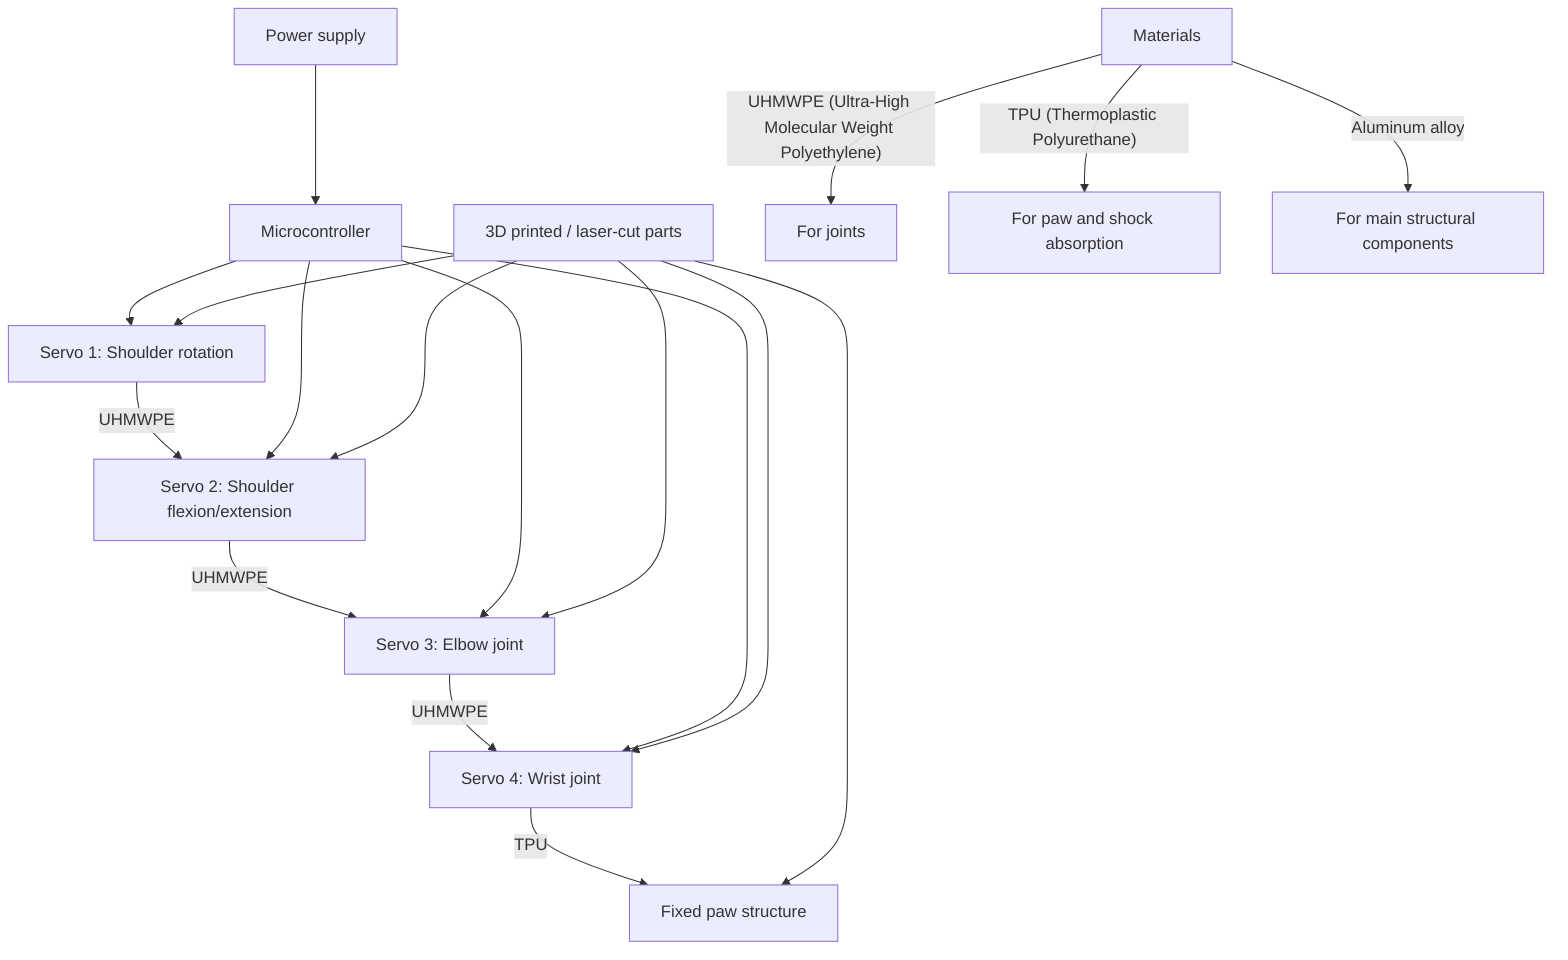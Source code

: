 graph TD
    A[Servo 1: Shoulder rotation] --> |UHMWPE| B[Servo 2: Shoulder flexion/extension]
    B --> |UHMWPE| C[Servo 3: Elbow joint]
    C --> |UHMWPE| D[Servo 4: Wrist joint]
    D --> |TPU| E[Fixed paw structure]
    
    F[Microcontroller] --> A
    F --> B
    F --> C
    F --> D
    
    G[Power supply] --> F
    
    H[3D printed / laser-cut parts] --> A
    H --> B
    H --> C
    H --> D
    H --> E

    I[Materials]
    I --> |"UHMWPE (Ultra-High Molecular Weight Polyethylene)"| J[For joints]
    I --> |"TPU (Thermoplastic Polyurethane)"| K[For paw and shock absorption]
    I --> |"Aluminum alloy"| L[For main structural components]